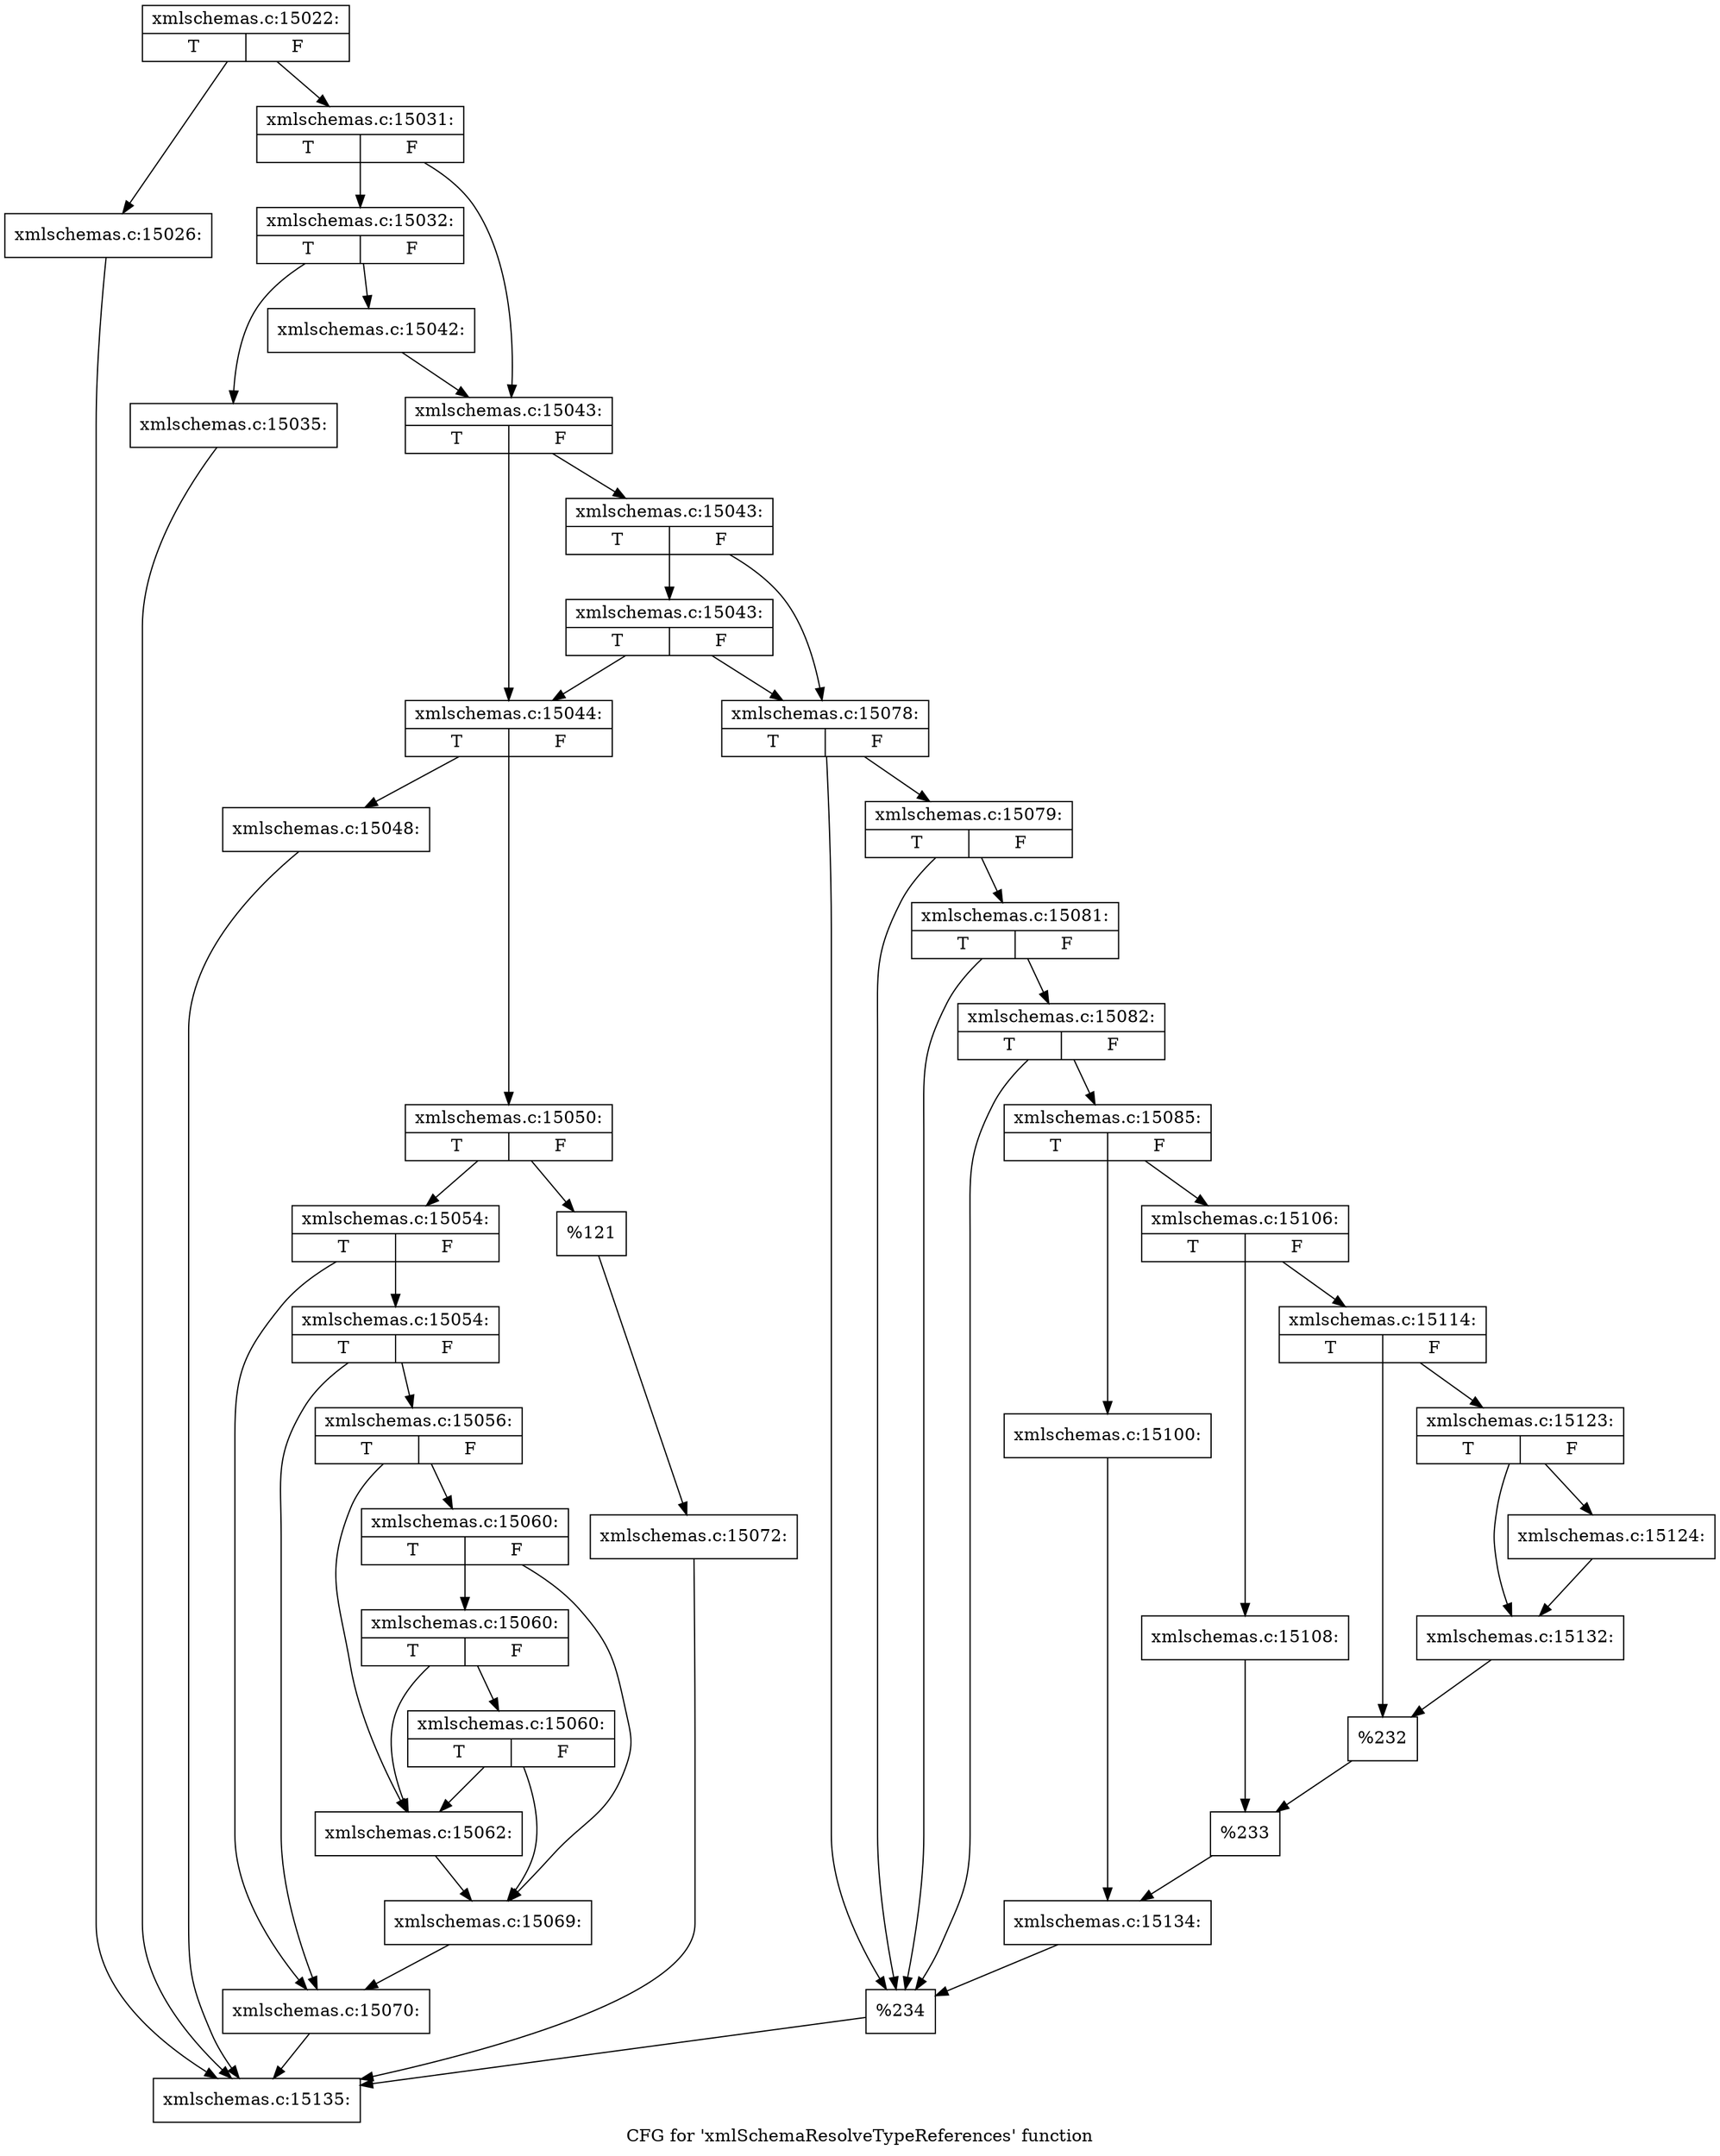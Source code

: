 digraph "CFG for 'xmlSchemaResolveTypeReferences' function" {
	label="CFG for 'xmlSchemaResolveTypeReferences' function";

	Node0x50767e0 [shape=record,label="{xmlschemas.c:15022:|{<s0>T|<s1>F}}"];
	Node0x50767e0 -> Node0x5076910;
	Node0x50767e0 -> Node0x5076960;
	Node0x5076910 [shape=record,label="{xmlschemas.c:15026:}"];
	Node0x5076910 -> Node0x4c796a0;
	Node0x5076960 [shape=record,label="{xmlschemas.c:15031:|{<s0>T|<s1>F}}"];
	Node0x5076960 -> Node0x5076d10;
	Node0x5076960 -> Node0x5076d60;
	Node0x5076d10 [shape=record,label="{xmlschemas.c:15032:|{<s0>T|<s1>F}}"];
	Node0x5076d10 -> Node0x4c78630;
	Node0x5076d10 -> Node0x4c78680;
	Node0x4c78630 [shape=record,label="{xmlschemas.c:15035:}"];
	Node0x4c78630 -> Node0x4c796a0;
	Node0x4c78680 [shape=record,label="{xmlschemas.c:15042:}"];
	Node0x4c78680 -> Node0x5076d60;
	Node0x5076d60 [shape=record,label="{xmlschemas.c:15043:|{<s0>T|<s1>F}}"];
	Node0x5076d60 -> Node0x4c79650;
	Node0x5076d60 -> Node0x4c79740;
	Node0x4c79740 [shape=record,label="{xmlschemas.c:15043:|{<s0>T|<s1>F}}"];
	Node0x4c79740 -> Node0x4c79a10;
	Node0x4c79740 -> Node0x4c796f0;
	Node0x4c79a10 [shape=record,label="{xmlschemas.c:15043:|{<s0>T|<s1>F}}"];
	Node0x4c79a10 -> Node0x4c79650;
	Node0x4c79a10 -> Node0x4c796f0;
	Node0x4c79650 [shape=record,label="{xmlschemas.c:15044:|{<s0>T|<s1>F}}"];
	Node0x4c79650 -> Node0x5082220;
	Node0x4c79650 -> Node0x50822c0;
	Node0x5082220 [shape=record,label="{xmlschemas.c:15048:}"];
	Node0x5082220 -> Node0x4c796a0;
	Node0x50822c0 [shape=record,label="{xmlschemas.c:15050:|{<s0>T|<s1>F}}"];
	Node0x50822c0 -> Node0x5082e90;
	Node0x50822c0 -> Node0x50831c0;
	Node0x5082e90 [shape=record,label="{xmlschemas.c:15054:|{<s0>T|<s1>F}}"];
	Node0x5082e90 -> Node0x5083650;
	Node0x5082e90 -> Node0x5083600;
	Node0x5083650 [shape=record,label="{xmlschemas.c:15054:|{<s0>T|<s1>F}}"];
	Node0x5083650 -> Node0x5083170;
	Node0x5083650 -> Node0x5083600;
	Node0x5083170 [shape=record,label="{xmlschemas.c:15056:|{<s0>T|<s1>F}}"];
	Node0x5083170 -> Node0x50844e0;
	Node0x5083170 -> Node0x5084580;
	Node0x5084580 [shape=record,label="{xmlschemas.c:15060:|{<s0>T|<s1>F}}"];
	Node0x5084580 -> Node0x5084530;
	Node0x5084580 -> Node0x50849c0;
	Node0x50849c0 [shape=record,label="{xmlschemas.c:15060:|{<s0>T|<s1>F}}"];
	Node0x50849c0 -> Node0x5084d80;
	Node0x50849c0 -> Node0x50844e0;
	Node0x5084d80 [shape=record,label="{xmlschemas.c:15060:|{<s0>T|<s1>F}}"];
	Node0x5084d80 -> Node0x5084530;
	Node0x5084d80 -> Node0x50844e0;
	Node0x50844e0 [shape=record,label="{xmlschemas.c:15062:}"];
	Node0x50844e0 -> Node0x5084530;
	Node0x5084530 [shape=record,label="{xmlschemas.c:15069:}"];
	Node0x5084530 -> Node0x5083600;
	Node0x5083600 [shape=record,label="{xmlschemas.c:15070:}"];
	Node0x5083600 -> Node0x4c796a0;
	Node0x50831c0 [shape=record,label="{%121}"];
	Node0x50831c0 -> Node0x5082270;
	Node0x5082270 [shape=record,label="{xmlschemas.c:15072:}"];
	Node0x5082270 -> Node0x4c796a0;
	Node0x4c796f0 [shape=record,label="{xmlschemas.c:15078:|{<s0>T|<s1>F}}"];
	Node0x4c796f0 -> Node0x50866d0;
	Node0x4c796f0 -> Node0x5086580;
	Node0x50866d0 [shape=record,label="{xmlschemas.c:15079:|{<s0>T|<s1>F}}"];
	Node0x50866d0 -> Node0x5086650;
	Node0x50866d0 -> Node0x5086580;
	Node0x5086650 [shape=record,label="{xmlschemas.c:15081:|{<s0>T|<s1>F}}"];
	Node0x5086650 -> Node0x50865d0;
	Node0x5086650 -> Node0x5086580;
	Node0x50865d0 [shape=record,label="{xmlschemas.c:15082:|{<s0>T|<s1>F}}"];
	Node0x50865d0 -> Node0x5086530;
	Node0x50865d0 -> Node0x5086580;
	Node0x5086530 [shape=record,label="{xmlschemas.c:15085:|{<s0>T|<s1>F}}"];
	Node0x5086530 -> Node0x5088ef0;
	Node0x5086530 -> Node0x5089540;
	Node0x5088ef0 [shape=record,label="{xmlschemas.c:15100:}"];
	Node0x5088ef0 -> Node0x50894f0;
	Node0x5089540 [shape=record,label="{xmlschemas.c:15106:|{<s0>T|<s1>F}}"];
	Node0x5089540 -> Node0x508a440;
	Node0x5089540 -> Node0x508a4e0;
	Node0x508a440 [shape=record,label="{xmlschemas.c:15108:}"];
	Node0x508a440 -> Node0x508a490;
	Node0x508a4e0 [shape=record,label="{xmlschemas.c:15114:|{<s0>T|<s1>F}}"];
	Node0x508a4e0 -> Node0x508b0c0;
	Node0x508a4e0 -> Node0x508b110;
	Node0x508b0c0 [shape=record,label="{xmlschemas.c:15123:|{<s0>T|<s1>F}}"];
	Node0x508b0c0 -> Node0x508b6e0;
	Node0x508b0c0 -> Node0x508b730;
	Node0x508b6e0 [shape=record,label="{xmlschemas.c:15124:}"];
	Node0x508b6e0 -> Node0x508b730;
	Node0x508b730 [shape=record,label="{xmlschemas.c:15132:}"];
	Node0x508b730 -> Node0x508b110;
	Node0x508b110 [shape=record,label="{%232}"];
	Node0x508b110 -> Node0x508a490;
	Node0x508a490 [shape=record,label="{%233}"];
	Node0x508a490 -> Node0x50894f0;
	Node0x50894f0 [shape=record,label="{xmlschemas.c:15134:}"];
	Node0x50894f0 -> Node0x5086580;
	Node0x5086580 [shape=record,label="{%234}"];
	Node0x5086580 -> Node0x4c796a0;
	Node0x4c796a0 [shape=record,label="{xmlschemas.c:15135:}"];
}
